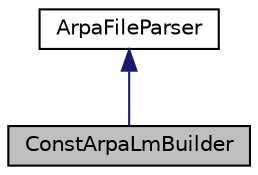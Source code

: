 digraph "ConstArpaLmBuilder"
{
  edge [fontname="Helvetica",fontsize="10",labelfontname="Helvetica",labelfontsize="10"];
  node [fontname="Helvetica",fontsize="10",shape=record];
  Node0 [label="ConstArpaLmBuilder",height=0.2,width=0.4,color="black", fillcolor="grey75", style="filled", fontcolor="black"];
  Node1 -> Node0 [dir="back",color="midnightblue",fontsize="10",style="solid",fontname="Helvetica"];
  Node1 [label="ArpaFileParser",height=0.2,width=0.4,color="black", fillcolor="white", style="filled",URL="$classkaldi_1_1ArpaFileParser.html",tooltip="ArpaFileParser is an abstract base class for ARPA LM file conversion. "];
}
